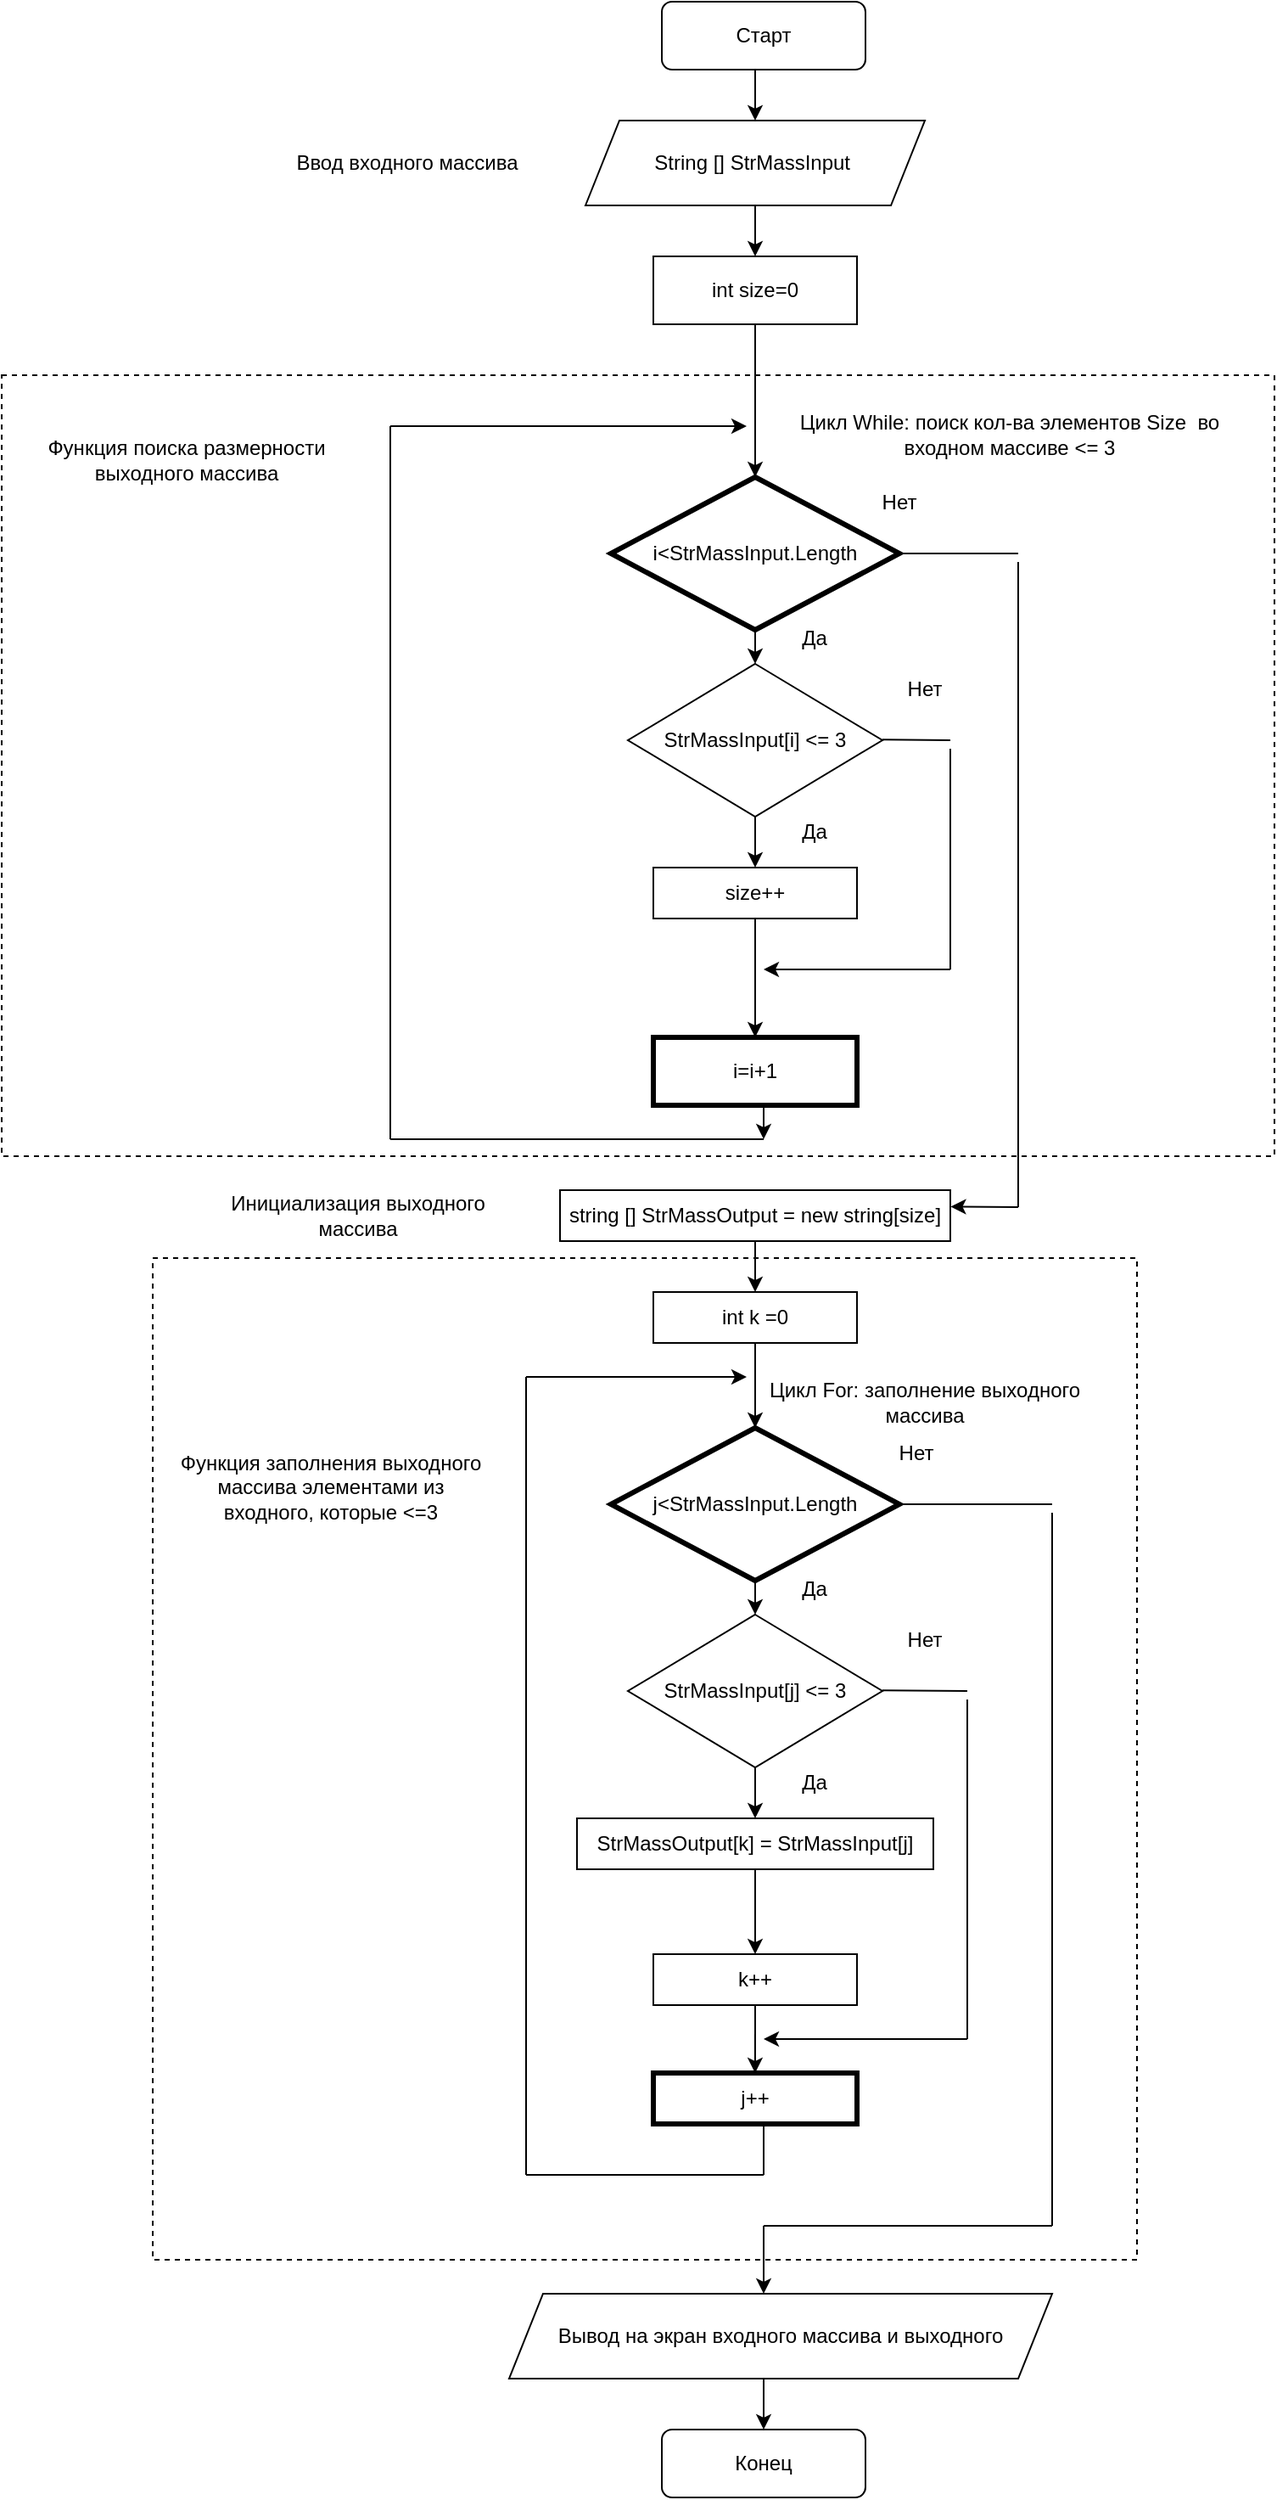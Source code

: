 <mxfile version="21.1.5" type="device">
  <diagram name="Страница 1" id="P6vioacpaqkIah7lymfU">
    <mxGraphModel dx="4087" dy="2000" grid="1" gridSize="10" guides="1" tooltips="1" connect="1" arrows="1" fold="1" page="1" pageScale="1" pageWidth="827" pageHeight="1169" math="0" shadow="0">
      <root>
        <mxCell id="0" />
        <mxCell id="1" parent="0" />
        <mxCell id="gig_n3EgR03SUR9Mk7fk-130" value="" style="rounded=0;whiteSpace=wrap;html=1;fillColor=none;dashed=1;" vertex="1" parent="1">
          <mxGeometry x="-789" y="250" width="750" height="460" as="geometry" />
        </mxCell>
        <mxCell id="gig_n3EgR03SUR9Mk7fk-128" value="" style="rounded=0;whiteSpace=wrap;html=1;fillColor=none;dashed=1;" vertex="1" parent="1">
          <mxGeometry x="-700" y="770" width="580" height="590" as="geometry" />
        </mxCell>
        <mxCell id="gig_n3EgR03SUR9Mk7fk-2" style="edgeStyle=orthogonalEdgeStyle;rounded=0;orthogonalLoop=1;jettySize=auto;html=1;exitX=0.5;exitY=1;exitDx=0;exitDy=0;entryX=0.5;entryY=0;entryDx=0;entryDy=0;" edge="1" parent="1" source="gig_n3EgR03SUR9Mk7fk-3" target="gig_n3EgR03SUR9Mk7fk-5">
          <mxGeometry relative="1" as="geometry" />
        </mxCell>
        <mxCell id="gig_n3EgR03SUR9Mk7fk-3" value="Старт" style="rounded=1;whiteSpace=wrap;html=1;" vertex="1" parent="1">
          <mxGeometry x="-400" y="30" width="120" height="40" as="geometry" />
        </mxCell>
        <mxCell id="gig_n3EgR03SUR9Mk7fk-4" style="edgeStyle=orthogonalEdgeStyle;rounded=0;orthogonalLoop=1;jettySize=auto;html=1;exitX=0.5;exitY=1;exitDx=0;exitDy=0;entryX=0.5;entryY=0;entryDx=0;entryDy=0;" edge="1" parent="1" source="gig_n3EgR03SUR9Mk7fk-5" target="gig_n3EgR03SUR9Mk7fk-9">
          <mxGeometry relative="1" as="geometry" />
        </mxCell>
        <mxCell id="gig_n3EgR03SUR9Mk7fk-5" value="String [] StrMassInput&amp;nbsp;" style="shape=parallelogram;perimeter=parallelogramPerimeter;whiteSpace=wrap;html=1;fixedSize=1;" vertex="1" parent="1">
          <mxGeometry x="-445" y="100" width="200" height="50" as="geometry" />
        </mxCell>
        <mxCell id="gig_n3EgR03SUR9Mk7fk-6" style="edgeStyle=orthogonalEdgeStyle;rounded=0;orthogonalLoop=1;jettySize=auto;html=1;exitX=0.5;exitY=1;exitDx=0;exitDy=0;" edge="1" parent="1" source="gig_n3EgR03SUR9Mk7fk-7">
          <mxGeometry relative="1" as="geometry">
            <mxPoint x="-345" y="540" as="targetPoint" />
          </mxGeometry>
        </mxCell>
        <mxCell id="gig_n3EgR03SUR9Mk7fk-7" value="StrMassInput[i] &amp;lt;= 3" style="rhombus;whiteSpace=wrap;html=1;" vertex="1" parent="1">
          <mxGeometry x="-420" y="420" width="150" height="90" as="geometry" />
        </mxCell>
        <mxCell id="gig_n3EgR03SUR9Mk7fk-8" style="edgeStyle=orthogonalEdgeStyle;rounded=0;orthogonalLoop=1;jettySize=auto;html=1;exitX=0.5;exitY=1;exitDx=0;exitDy=0;" edge="1" parent="1" source="gig_n3EgR03SUR9Mk7fk-9">
          <mxGeometry relative="1" as="geometry">
            <mxPoint x="-345" y="310" as="targetPoint" />
          </mxGeometry>
        </mxCell>
        <mxCell id="gig_n3EgR03SUR9Mk7fk-9" value="int size=0" style="rounded=0;whiteSpace=wrap;html=1;" vertex="1" parent="1">
          <mxGeometry x="-405" y="180" width="120" height="40" as="geometry" />
        </mxCell>
        <mxCell id="gig_n3EgR03SUR9Mk7fk-10" style="edgeStyle=orthogonalEdgeStyle;rounded=0;orthogonalLoop=1;jettySize=auto;html=1;exitX=0.5;exitY=1;exitDx=0;exitDy=0;" edge="1" parent="1" source="gig_n3EgR03SUR9Mk7fk-11">
          <mxGeometry relative="1" as="geometry">
            <mxPoint x="-340" y="700" as="targetPoint" />
            <Array as="points" />
          </mxGeometry>
        </mxCell>
        <mxCell id="gig_n3EgR03SUR9Mk7fk-11" value="i=i+1" style="rounded=0;whiteSpace=wrap;html=1;strokeWidth=3;" vertex="1" parent="1">
          <mxGeometry x="-405" y="640" width="120" height="40" as="geometry" />
        </mxCell>
        <mxCell id="gig_n3EgR03SUR9Mk7fk-12" value="" style="endArrow=classic;html=1;rounded=0;entryX=0.5;entryY=0;entryDx=0;entryDy=0;" edge="1" parent="1" target="gig_n3EgR03SUR9Mk7fk-11">
          <mxGeometry width="50" height="50" relative="1" as="geometry">
            <mxPoint x="-345" y="550" as="sourcePoint" />
            <mxPoint x="-240" y="480" as="targetPoint" />
          </mxGeometry>
        </mxCell>
        <mxCell id="gig_n3EgR03SUR9Mk7fk-13" value="i&amp;lt;StrMassInput.Length" style="rhombus;whiteSpace=wrap;html=1;strokeWidth=3;" vertex="1" parent="1">
          <mxGeometry x="-430" y="310" width="170" height="90" as="geometry" />
        </mxCell>
        <mxCell id="gig_n3EgR03SUR9Mk7fk-14" value="" style="endArrow=classic;html=1;rounded=0;exitX=0.5;exitY=1;exitDx=0;exitDy=0;" edge="1" parent="1" source="gig_n3EgR03SUR9Mk7fk-13" target="gig_n3EgR03SUR9Mk7fk-7">
          <mxGeometry width="50" height="50" relative="1" as="geometry">
            <mxPoint x="-170" y="380" as="sourcePoint" />
            <mxPoint x="-120" y="330" as="targetPoint" />
          </mxGeometry>
        </mxCell>
        <mxCell id="gig_n3EgR03SUR9Mk7fk-15" value="Цикл While: поиск кол-ва элементов Size&amp;nbsp; во входном массиве &amp;lt;= 3" style="text;html=1;strokeColor=none;fillColor=none;align=center;verticalAlign=middle;whiteSpace=wrap;rounded=0;" vertex="1" parent="1">
          <mxGeometry x="-330" y="270" width="270" height="30" as="geometry" />
        </mxCell>
        <mxCell id="gig_n3EgR03SUR9Mk7fk-16" value="" style="endArrow=none;html=1;rounded=0;" edge="1" parent="1">
          <mxGeometry width="50" height="50" relative="1" as="geometry">
            <mxPoint x="-560" y="700" as="sourcePoint" />
            <mxPoint x="-340" y="700" as="targetPoint" />
          </mxGeometry>
        </mxCell>
        <mxCell id="gig_n3EgR03SUR9Mk7fk-17" value="" style="endArrow=none;html=1;rounded=0;" edge="1" parent="1">
          <mxGeometry width="50" height="50" relative="1" as="geometry">
            <mxPoint x="-560" y="700" as="sourcePoint" />
            <mxPoint x="-560" y="280" as="targetPoint" />
          </mxGeometry>
        </mxCell>
        <mxCell id="gig_n3EgR03SUR9Mk7fk-18" value="" style="endArrow=classic;html=1;rounded=0;" edge="1" parent="1">
          <mxGeometry width="50" height="50" relative="1" as="geometry">
            <mxPoint x="-560" y="280" as="sourcePoint" />
            <mxPoint x="-350" y="280" as="targetPoint" />
            <Array as="points">
              <mxPoint x="-460" y="280" />
            </Array>
          </mxGeometry>
        </mxCell>
        <mxCell id="gig_n3EgR03SUR9Mk7fk-19" value="Да" style="text;html=1;strokeColor=none;fillColor=none;align=center;verticalAlign=middle;whiteSpace=wrap;rounded=0;" vertex="1" parent="1">
          <mxGeometry x="-340" y="390" width="60" height="30" as="geometry" />
        </mxCell>
        <mxCell id="gig_n3EgR03SUR9Mk7fk-22" value="Нет" style="text;html=1;strokeColor=none;fillColor=none;align=center;verticalAlign=middle;whiteSpace=wrap;rounded=0;" vertex="1" parent="1">
          <mxGeometry x="-290" y="310" width="60" height="30" as="geometry" />
        </mxCell>
        <mxCell id="gig_n3EgR03SUR9Mk7fk-23" value="Да" style="text;html=1;strokeColor=none;fillColor=none;align=center;verticalAlign=middle;whiteSpace=wrap;rounded=0;" vertex="1" parent="1">
          <mxGeometry x="-340" y="504" width="60" height="30" as="geometry" />
        </mxCell>
        <mxCell id="gig_n3EgR03SUR9Mk7fk-24" value="Нет" style="text;html=1;strokeColor=none;fillColor=none;align=center;verticalAlign=middle;whiteSpace=wrap;rounded=0;" vertex="1" parent="1">
          <mxGeometry x="-275" y="420" width="60" height="30" as="geometry" />
        </mxCell>
        <mxCell id="gig_n3EgR03SUR9Mk7fk-25" value="" style="endArrow=none;html=1;rounded=0;" edge="1" parent="1">
          <mxGeometry width="50" height="50" relative="1" as="geometry">
            <mxPoint x="-270" y="464.58" as="sourcePoint" />
            <mxPoint x="-230" y="465" as="targetPoint" />
          </mxGeometry>
        </mxCell>
        <mxCell id="gig_n3EgR03SUR9Mk7fk-26" value="" style="endArrow=none;html=1;rounded=0;" edge="1" parent="1">
          <mxGeometry width="50" height="50" relative="1" as="geometry">
            <mxPoint x="-230" y="600" as="sourcePoint" />
            <mxPoint x="-230" y="470" as="targetPoint" />
          </mxGeometry>
        </mxCell>
        <mxCell id="gig_n3EgR03SUR9Mk7fk-27" value="size++" style="rounded=0;whiteSpace=wrap;html=1;" vertex="1" parent="1">
          <mxGeometry x="-405" y="540" width="120" height="30" as="geometry" />
        </mxCell>
        <mxCell id="gig_n3EgR03SUR9Mk7fk-28" value="" style="endArrow=classic;html=1;rounded=0;" edge="1" parent="1">
          <mxGeometry width="50" height="50" relative="1" as="geometry">
            <mxPoint x="-230" y="600" as="sourcePoint" />
            <mxPoint x="-340" y="600" as="targetPoint" />
          </mxGeometry>
        </mxCell>
        <mxCell id="gig_n3EgR03SUR9Mk7fk-47" value="Функция поиска размерности выходного массива" style="text;html=1;strokeColor=none;fillColor=none;align=center;verticalAlign=middle;whiteSpace=wrap;rounded=0;" vertex="1" parent="1">
          <mxGeometry x="-770" y="280" width="180" height="40" as="geometry" />
        </mxCell>
        <mxCell id="gig_n3EgR03SUR9Mk7fk-48" value="Ввод входного массива" style="text;html=1;strokeColor=none;fillColor=none;align=center;verticalAlign=middle;whiteSpace=wrap;rounded=0;" vertex="1" parent="1">
          <mxGeometry x="-640" y="105" width="180" height="40" as="geometry" />
        </mxCell>
        <mxCell id="gig_n3EgR03SUR9Mk7fk-49" style="edgeStyle=orthogonalEdgeStyle;rounded=0;orthogonalLoop=1;jettySize=auto;html=1;exitX=0.5;exitY=1;exitDx=0;exitDy=0;" edge="1" parent="1" source="gig_n3EgR03SUR9Mk7fk-50">
          <mxGeometry relative="1" as="geometry">
            <mxPoint x="-345" y="1100" as="targetPoint" />
          </mxGeometry>
        </mxCell>
        <mxCell id="gig_n3EgR03SUR9Mk7fk-50" value="StrMassInput[j] &amp;lt;= 3" style="rhombus;whiteSpace=wrap;html=1;" vertex="1" parent="1">
          <mxGeometry x="-420" y="980" width="150" height="90" as="geometry" />
        </mxCell>
        <mxCell id="gig_n3EgR03SUR9Mk7fk-51" value="j++" style="rounded=0;whiteSpace=wrap;html=1;strokeWidth=3;" vertex="1" parent="1">
          <mxGeometry x="-405" y="1250" width="120" height="30" as="geometry" />
        </mxCell>
        <mxCell id="gig_n3EgR03SUR9Mk7fk-52" value="" style="endArrow=classic;html=1;rounded=0;" edge="1" parent="1">
          <mxGeometry width="50" height="50" relative="1" as="geometry">
            <mxPoint x="-345" y="1110" as="sourcePoint" />
            <mxPoint x="-345" y="1180" as="targetPoint" />
          </mxGeometry>
        </mxCell>
        <mxCell id="gig_n3EgR03SUR9Mk7fk-53" value="j&amp;lt;StrMassInput.Length" style="rhombus;whiteSpace=wrap;html=1;strokeWidth=3;" vertex="1" parent="1">
          <mxGeometry x="-430" y="870" width="170" height="90" as="geometry" />
        </mxCell>
        <mxCell id="gig_n3EgR03SUR9Mk7fk-54" value="" style="endArrow=classic;html=1;rounded=0;exitX=0.5;exitY=1;exitDx=0;exitDy=0;" edge="1" parent="1" source="gig_n3EgR03SUR9Mk7fk-53" target="gig_n3EgR03SUR9Mk7fk-50">
          <mxGeometry width="50" height="50" relative="1" as="geometry">
            <mxPoint x="-170" y="940" as="sourcePoint" />
            <mxPoint x="-120" y="890" as="targetPoint" />
          </mxGeometry>
        </mxCell>
        <mxCell id="gig_n3EgR03SUR9Mk7fk-55" value="Да" style="text;html=1;strokeColor=none;fillColor=none;align=center;verticalAlign=middle;whiteSpace=wrap;rounded=0;" vertex="1" parent="1">
          <mxGeometry x="-340" y="950" width="60" height="30" as="geometry" />
        </mxCell>
        <mxCell id="gig_n3EgR03SUR9Mk7fk-57" value="Да" style="text;html=1;strokeColor=none;fillColor=none;align=center;verticalAlign=middle;whiteSpace=wrap;rounded=0;" vertex="1" parent="1">
          <mxGeometry x="-340" y="1064" width="60" height="30" as="geometry" />
        </mxCell>
        <mxCell id="gig_n3EgR03SUR9Mk7fk-58" value="Нет" style="text;html=1;strokeColor=none;fillColor=none;align=center;verticalAlign=middle;whiteSpace=wrap;rounded=0;" vertex="1" parent="1">
          <mxGeometry x="-275" y="980" width="60" height="30" as="geometry" />
        </mxCell>
        <mxCell id="gig_n3EgR03SUR9Mk7fk-59" value="" style="endArrow=none;html=1;rounded=0;" edge="1" parent="1">
          <mxGeometry width="50" height="50" relative="1" as="geometry">
            <mxPoint x="-270" y="1024.58" as="sourcePoint" />
            <mxPoint x="-220" y="1025" as="targetPoint" />
          </mxGeometry>
        </mxCell>
        <mxCell id="gig_n3EgR03SUR9Mk7fk-60" value="" style="endArrow=none;html=1;rounded=0;" edge="1" parent="1">
          <mxGeometry width="50" height="50" relative="1" as="geometry">
            <mxPoint x="-220" y="1230" as="sourcePoint" />
            <mxPoint x="-220" y="1030" as="targetPoint" />
          </mxGeometry>
        </mxCell>
        <mxCell id="gig_n3EgR03SUR9Mk7fk-61" value="StrMassOutput[k] = StrMassInput[j]" style="rounded=0;whiteSpace=wrap;html=1;" vertex="1" parent="1">
          <mxGeometry x="-450" y="1100" width="210" height="30" as="geometry" />
        </mxCell>
        <mxCell id="gig_n3EgR03SUR9Mk7fk-62" value="" style="endArrow=classic;html=1;rounded=0;" edge="1" parent="1">
          <mxGeometry width="50" height="50" relative="1" as="geometry">
            <mxPoint x="-220" y="1230" as="sourcePoint" />
            <mxPoint x="-340" y="1230" as="targetPoint" />
          </mxGeometry>
        </mxCell>
        <mxCell id="gig_n3EgR03SUR9Mk7fk-63" value="Цикл For: заполнение выходного&lt;br&gt;&amp;nbsp;массива&amp;nbsp;" style="text;html=1;strokeColor=none;fillColor=none;align=center;verticalAlign=middle;whiteSpace=wrap;rounded=0;" vertex="1" parent="1">
          <mxGeometry x="-360" y="840" width="230" height="30" as="geometry" />
        </mxCell>
        <mxCell id="gig_n3EgR03SUR9Mk7fk-64" value="Функция заполнения выходного массива элементами из входного, которые &amp;lt;=3" style="text;html=1;strokeColor=none;fillColor=none;align=center;verticalAlign=middle;whiteSpace=wrap;rounded=0;" vertex="1" parent="1">
          <mxGeometry x="-690" y="880" width="190" height="50" as="geometry" />
        </mxCell>
        <mxCell id="gig_n3EgR03SUR9Mk7fk-99" style="edgeStyle=none;rounded=0;orthogonalLoop=1;jettySize=auto;html=1;exitX=0.5;exitY=1;exitDx=0;exitDy=0;entryX=0.5;entryY=0;entryDx=0;entryDy=0;" edge="1" parent="1" source="gig_n3EgR03SUR9Mk7fk-66" target="gig_n3EgR03SUR9Mk7fk-90">
          <mxGeometry relative="1" as="geometry" />
        </mxCell>
        <mxCell id="gig_n3EgR03SUR9Mk7fk-66" value="string [] StrMassOutput = new string[size]" style="rounded=0;whiteSpace=wrap;html=1;" vertex="1" parent="1">
          <mxGeometry x="-460" y="730" width="230" height="30" as="geometry" />
        </mxCell>
        <mxCell id="gig_n3EgR03SUR9Mk7fk-89" value="Инициализация выходного массива" style="text;html=1;strokeColor=none;fillColor=none;align=center;verticalAlign=middle;whiteSpace=wrap;rounded=0;" vertex="1" parent="1">
          <mxGeometry x="-674" y="725" width="190" height="40" as="geometry" />
        </mxCell>
        <mxCell id="gig_n3EgR03SUR9Mk7fk-101" style="edgeStyle=none;rounded=0;orthogonalLoop=1;jettySize=auto;html=1;exitX=0.5;exitY=1;exitDx=0;exitDy=0;entryX=0.5;entryY=0;entryDx=0;entryDy=0;" edge="1" parent="1" source="gig_n3EgR03SUR9Mk7fk-90" target="gig_n3EgR03SUR9Mk7fk-53">
          <mxGeometry relative="1" as="geometry" />
        </mxCell>
        <mxCell id="gig_n3EgR03SUR9Mk7fk-90" value="int k =0" style="rounded=0;whiteSpace=wrap;html=1;" vertex="1" parent="1">
          <mxGeometry x="-405" y="790" width="120" height="30" as="geometry" />
        </mxCell>
        <mxCell id="gig_n3EgR03SUR9Mk7fk-92" value="" style="endArrow=none;html=1;rounded=0;exitX=1;exitY=0.5;exitDx=0;exitDy=0;" edge="1" parent="1" source="gig_n3EgR03SUR9Mk7fk-13">
          <mxGeometry width="50" height="50" relative="1" as="geometry">
            <mxPoint x="-220" y="390" as="sourcePoint" />
            <mxPoint x="-190" y="355" as="targetPoint" />
          </mxGeometry>
        </mxCell>
        <mxCell id="gig_n3EgR03SUR9Mk7fk-93" value="" style="endArrow=none;html=1;rounded=0;" edge="1" parent="1">
          <mxGeometry width="50" height="50" relative="1" as="geometry">
            <mxPoint x="-190" y="700" as="sourcePoint" />
            <mxPoint x="-190" y="360" as="targetPoint" />
          </mxGeometry>
        </mxCell>
        <mxCell id="gig_n3EgR03SUR9Mk7fk-96" value="" style="endArrow=none;html=1;rounded=0;" edge="1" parent="1">
          <mxGeometry width="50" height="50" relative="1" as="geometry">
            <mxPoint x="-190" y="740" as="sourcePoint" />
            <mxPoint x="-190" y="360" as="targetPoint" />
          </mxGeometry>
        </mxCell>
        <mxCell id="gig_n3EgR03SUR9Mk7fk-98" value="" style="endArrow=classic;html=1;rounded=0;entryX=1.001;entryY=0.324;entryDx=0;entryDy=0;entryPerimeter=0;" edge="1" parent="1" target="gig_n3EgR03SUR9Mk7fk-66">
          <mxGeometry width="50" height="50" relative="1" as="geometry">
            <mxPoint x="-190" y="740" as="sourcePoint" />
            <mxPoint x="-200" y="680" as="targetPoint" />
          </mxGeometry>
        </mxCell>
        <mxCell id="gig_n3EgR03SUR9Mk7fk-108" style="edgeStyle=none;rounded=0;orthogonalLoop=1;jettySize=auto;html=1;exitX=0.5;exitY=1;exitDx=0;exitDy=0;" edge="1" parent="1" source="gig_n3EgR03SUR9Mk7fk-103">
          <mxGeometry relative="1" as="geometry">
            <mxPoint x="-345.036" y="1250" as="targetPoint" />
          </mxGeometry>
        </mxCell>
        <mxCell id="gig_n3EgR03SUR9Mk7fk-103" value="k++" style="rounded=0;whiteSpace=wrap;html=1;" vertex="1" parent="1">
          <mxGeometry x="-405" y="1180" width="120" height="30" as="geometry" />
        </mxCell>
        <mxCell id="gig_n3EgR03SUR9Mk7fk-112" value="" style="endArrow=none;html=1;rounded=0;" edge="1" parent="1">
          <mxGeometry width="50" height="50" relative="1" as="geometry">
            <mxPoint x="-340" y="1310" as="sourcePoint" />
            <mxPoint x="-340" y="1280" as="targetPoint" />
          </mxGeometry>
        </mxCell>
        <mxCell id="gig_n3EgR03SUR9Mk7fk-113" value="" style="endArrow=none;html=1;rounded=0;" edge="1" parent="1">
          <mxGeometry width="50" height="50" relative="1" as="geometry">
            <mxPoint x="-480" y="1310" as="sourcePoint" />
            <mxPoint x="-340" y="1310" as="targetPoint" />
          </mxGeometry>
        </mxCell>
        <mxCell id="gig_n3EgR03SUR9Mk7fk-114" value="" style="endArrow=none;html=1;rounded=0;" edge="1" parent="1">
          <mxGeometry width="50" height="50" relative="1" as="geometry">
            <mxPoint x="-480" y="1310" as="sourcePoint" />
            <mxPoint x="-480" y="840" as="targetPoint" />
          </mxGeometry>
        </mxCell>
        <mxCell id="gig_n3EgR03SUR9Mk7fk-115" value="" style="endArrow=classic;html=1;rounded=0;" edge="1" parent="1">
          <mxGeometry width="50" height="50" relative="1" as="geometry">
            <mxPoint x="-480" y="840" as="sourcePoint" />
            <mxPoint x="-350" y="840" as="targetPoint" />
          </mxGeometry>
        </mxCell>
        <mxCell id="gig_n3EgR03SUR9Mk7fk-116" value="Нет" style="text;html=1;strokeColor=none;fillColor=none;align=center;verticalAlign=middle;whiteSpace=wrap;rounded=0;" vertex="1" parent="1">
          <mxGeometry x="-280" y="870" width="60" height="30" as="geometry" />
        </mxCell>
        <mxCell id="gig_n3EgR03SUR9Mk7fk-117" value="" style="endArrow=none;html=1;rounded=0;exitX=1;exitY=0.5;exitDx=0;exitDy=0;" edge="1" parent="1" source="gig_n3EgR03SUR9Mk7fk-53">
          <mxGeometry width="50" height="50" relative="1" as="geometry">
            <mxPoint x="-260" y="920" as="sourcePoint" />
            <mxPoint x="-170" y="915" as="targetPoint" />
          </mxGeometry>
        </mxCell>
        <mxCell id="gig_n3EgR03SUR9Mk7fk-118" value="" style="endArrow=none;html=1;rounded=0;" edge="1" parent="1">
          <mxGeometry width="50" height="50" relative="1" as="geometry">
            <mxPoint x="-170" y="1340" as="sourcePoint" />
            <mxPoint x="-170" y="920" as="targetPoint" />
          </mxGeometry>
        </mxCell>
        <mxCell id="gig_n3EgR03SUR9Mk7fk-119" value="" style="endArrow=none;html=1;rounded=0;" edge="1" parent="1">
          <mxGeometry width="50" height="50" relative="1" as="geometry">
            <mxPoint x="-340" y="1340" as="sourcePoint" />
            <mxPoint x="-170" y="1340" as="targetPoint" />
          </mxGeometry>
        </mxCell>
        <mxCell id="gig_n3EgR03SUR9Mk7fk-120" value="" style="endArrow=classic;html=1;rounded=0;" edge="1" parent="1">
          <mxGeometry width="50" height="50" relative="1" as="geometry">
            <mxPoint x="-340" y="1340" as="sourcePoint" />
            <mxPoint x="-340" y="1380" as="targetPoint" />
          </mxGeometry>
        </mxCell>
        <mxCell id="gig_n3EgR03SUR9Mk7fk-122" value="Вывод на экран входного массива и выходного" style="shape=parallelogram;perimeter=parallelogramPerimeter;whiteSpace=wrap;html=1;fixedSize=1;" vertex="1" parent="1">
          <mxGeometry x="-490" y="1380" width="320" height="50" as="geometry" />
        </mxCell>
        <mxCell id="gig_n3EgR03SUR9Mk7fk-123" value="Конец" style="rounded=1;whiteSpace=wrap;html=1;" vertex="1" parent="1">
          <mxGeometry x="-400" y="1460" width="120" height="40" as="geometry" />
        </mxCell>
        <mxCell id="gig_n3EgR03SUR9Mk7fk-125" value="" style="endArrow=classic;html=1;rounded=0;entryX=0.5;entryY=0;entryDx=0;entryDy=0;" edge="1" parent="1" target="gig_n3EgR03SUR9Mk7fk-123">
          <mxGeometry width="50" height="50" relative="1" as="geometry">
            <mxPoint x="-340" y="1430" as="sourcePoint" />
            <mxPoint x="-300" y="1420" as="targetPoint" />
          </mxGeometry>
        </mxCell>
      </root>
    </mxGraphModel>
  </diagram>
</mxfile>

